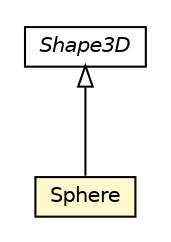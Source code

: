 #!/usr/local/bin/dot
#
# Class diagram 
# Generated by UMLGraph version R5_6-24-gf6e263 (http://www.umlgraph.org/)
#

digraph G {
	edge [fontname="Helvetica",fontsize=10,labelfontname="Helvetica",labelfontsize=10];
	node [fontname="Helvetica",fontsize=10,shape=plaintext];
	nodesep=0.25;
	ranksep=0.5;
	// org.universAAL.ontology.shape.Shape3D
	c7775816 [label=<<table title="org.universAAL.ontology.shape.Shape3D" border="0" cellborder="1" cellspacing="0" cellpadding="2" port="p" href="./Shape3D.html">
		<tr><td><table border="0" cellspacing="0" cellpadding="1">
<tr><td align="center" balign="center"><font face="Helvetica-Oblique"> Shape3D </font></td></tr>
		</table></td></tr>
		</table>>, URL="./Shape3D.html", fontname="Helvetica", fontcolor="black", fontsize=10.0];
	// org.universAAL.ontology.shape.Sphere
	c7775819 [label=<<table title="org.universAAL.ontology.shape.Sphere" border="0" cellborder="1" cellspacing="0" cellpadding="2" port="p" bgcolor="lemonChiffon" href="./Sphere.html">
		<tr><td><table border="0" cellspacing="0" cellpadding="1">
<tr><td align="center" balign="center"> Sphere </td></tr>
		</table></td></tr>
		</table>>, URL="./Sphere.html", fontname="Helvetica", fontcolor="black", fontsize=10.0];
	//org.universAAL.ontology.shape.Sphere extends org.universAAL.ontology.shape.Shape3D
	c7775816:p -> c7775819:p [dir=back,arrowtail=empty];
}

